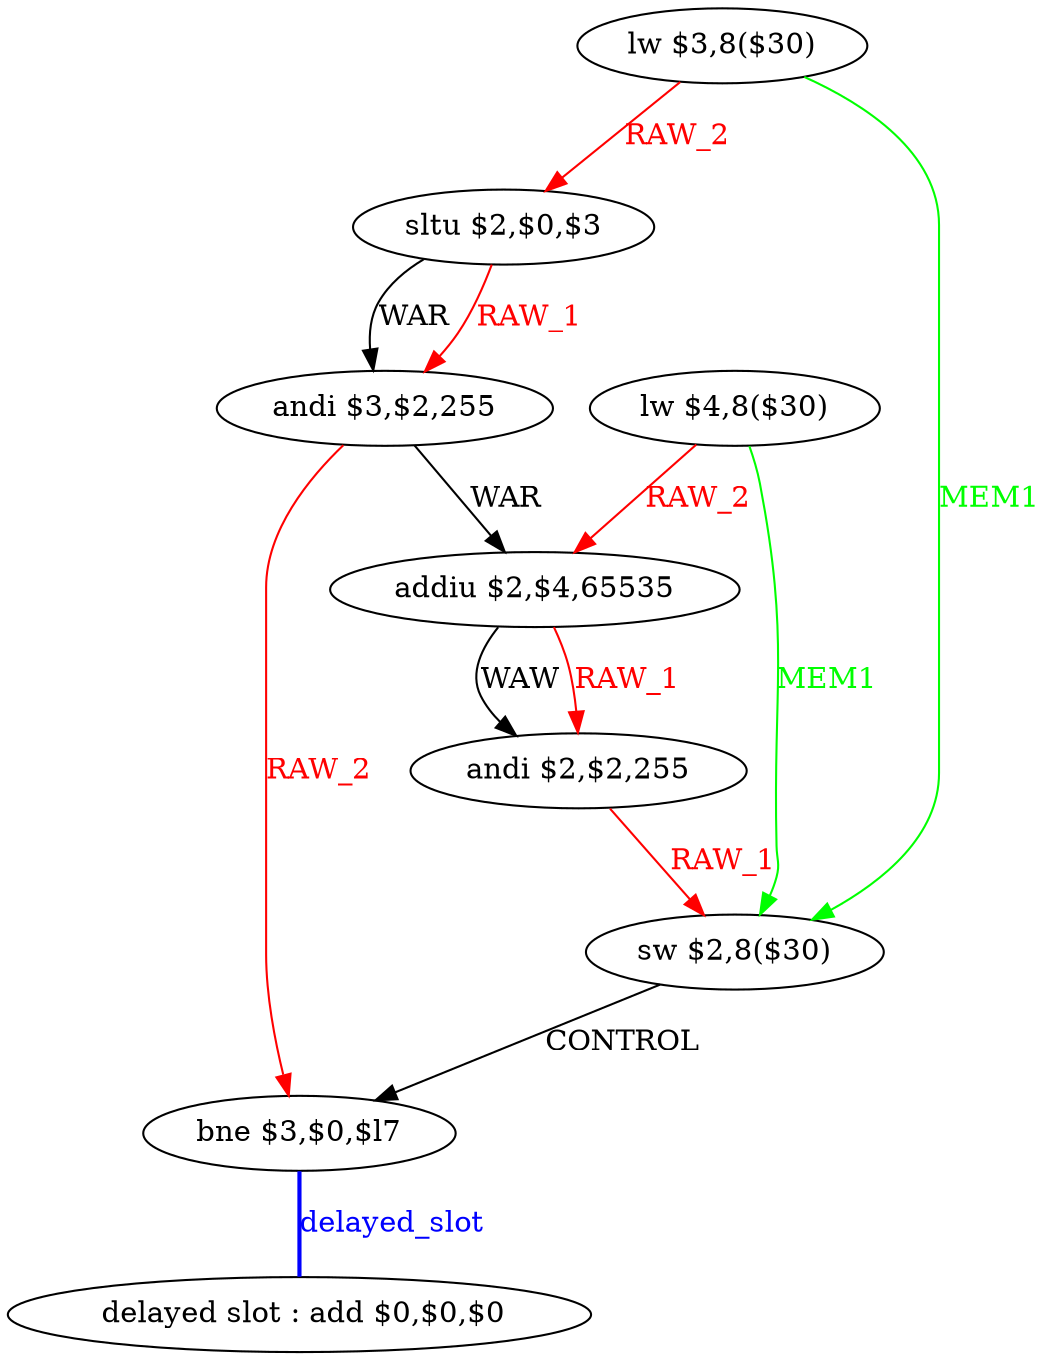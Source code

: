 digraph G1 {
node [shape = ellipse];
i8 [label = " delayed slot : add $0,$0,$0"] ;
i7 ->  i8 [style = bold, dir= none, fontcolor = blue, color = blue, label= "delayed_slot"];
i7 [label = "bne $3,$0,$l7"] ;
i0 [label = "lw $3,8($30)"] ;
i0 ->  i6 [color = green, fontcolor = green, label= "MEM1"];
i0 ->  i1 [color = red, fontcolor = red, label= "RAW_2"];
i6 [label = "sw $2,8($30)"] ;
i6 ->  i7 [label= "CONTROL"];
i1 [label = "sltu $2,$0,$3"] ;
i1 ->  i2 [color = red, fontcolor = red, label= "RAW_1"];
i1 ->  i2 [label= "WAR"];
i2 [label = "andi $3,$2,255"] ;
i2 ->  i7 [color = red, fontcolor = red, label= "RAW_2"];
i2 ->  i4 [label= "WAR"];
i4 [label = "addiu $2,$4,65535"] ;
i4 ->  i5 [color = red, fontcolor = red, label= "RAW_1"];
i4 ->  i5 [label= "WAW"];
i5 [label = "andi $2,$2,255"] ;
i5 ->  i6 [color = red, fontcolor = red, label= "RAW_1"];
i3 [label = "lw $4,8($30)"] ;
i3 ->  i6 [color = green, fontcolor = green, label= "MEM1"];
i3 ->  i4 [color = red, fontcolor = red, label= "RAW_2"];
}

